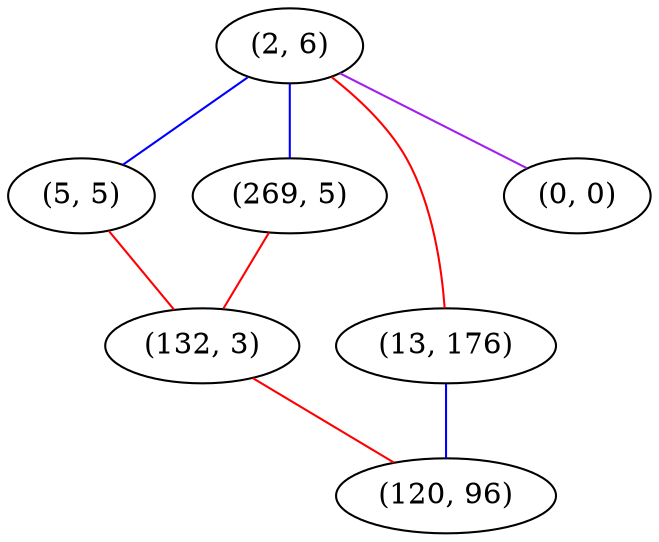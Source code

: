 graph "" {
"(2, 6)";
"(5, 5)";
"(269, 5)";
"(13, 176)";
"(0, 0)";
"(132, 3)";
"(120, 96)";
"(2, 6)" -- "(0, 0)"  [color=purple, key=0, weight=4];
"(2, 6)" -- "(5, 5)"  [color=blue, key=0, weight=3];
"(2, 6)" -- "(13, 176)"  [color=red, key=0, weight=1];
"(2, 6)" -- "(269, 5)"  [color=blue, key=0, weight=3];
"(5, 5)" -- "(132, 3)"  [color=red, key=0, weight=1];
"(269, 5)" -- "(132, 3)"  [color=red, key=0, weight=1];
"(13, 176)" -- "(120, 96)"  [color=blue, key=0, weight=3];
"(132, 3)" -- "(120, 96)"  [color=red, key=0, weight=1];
}
